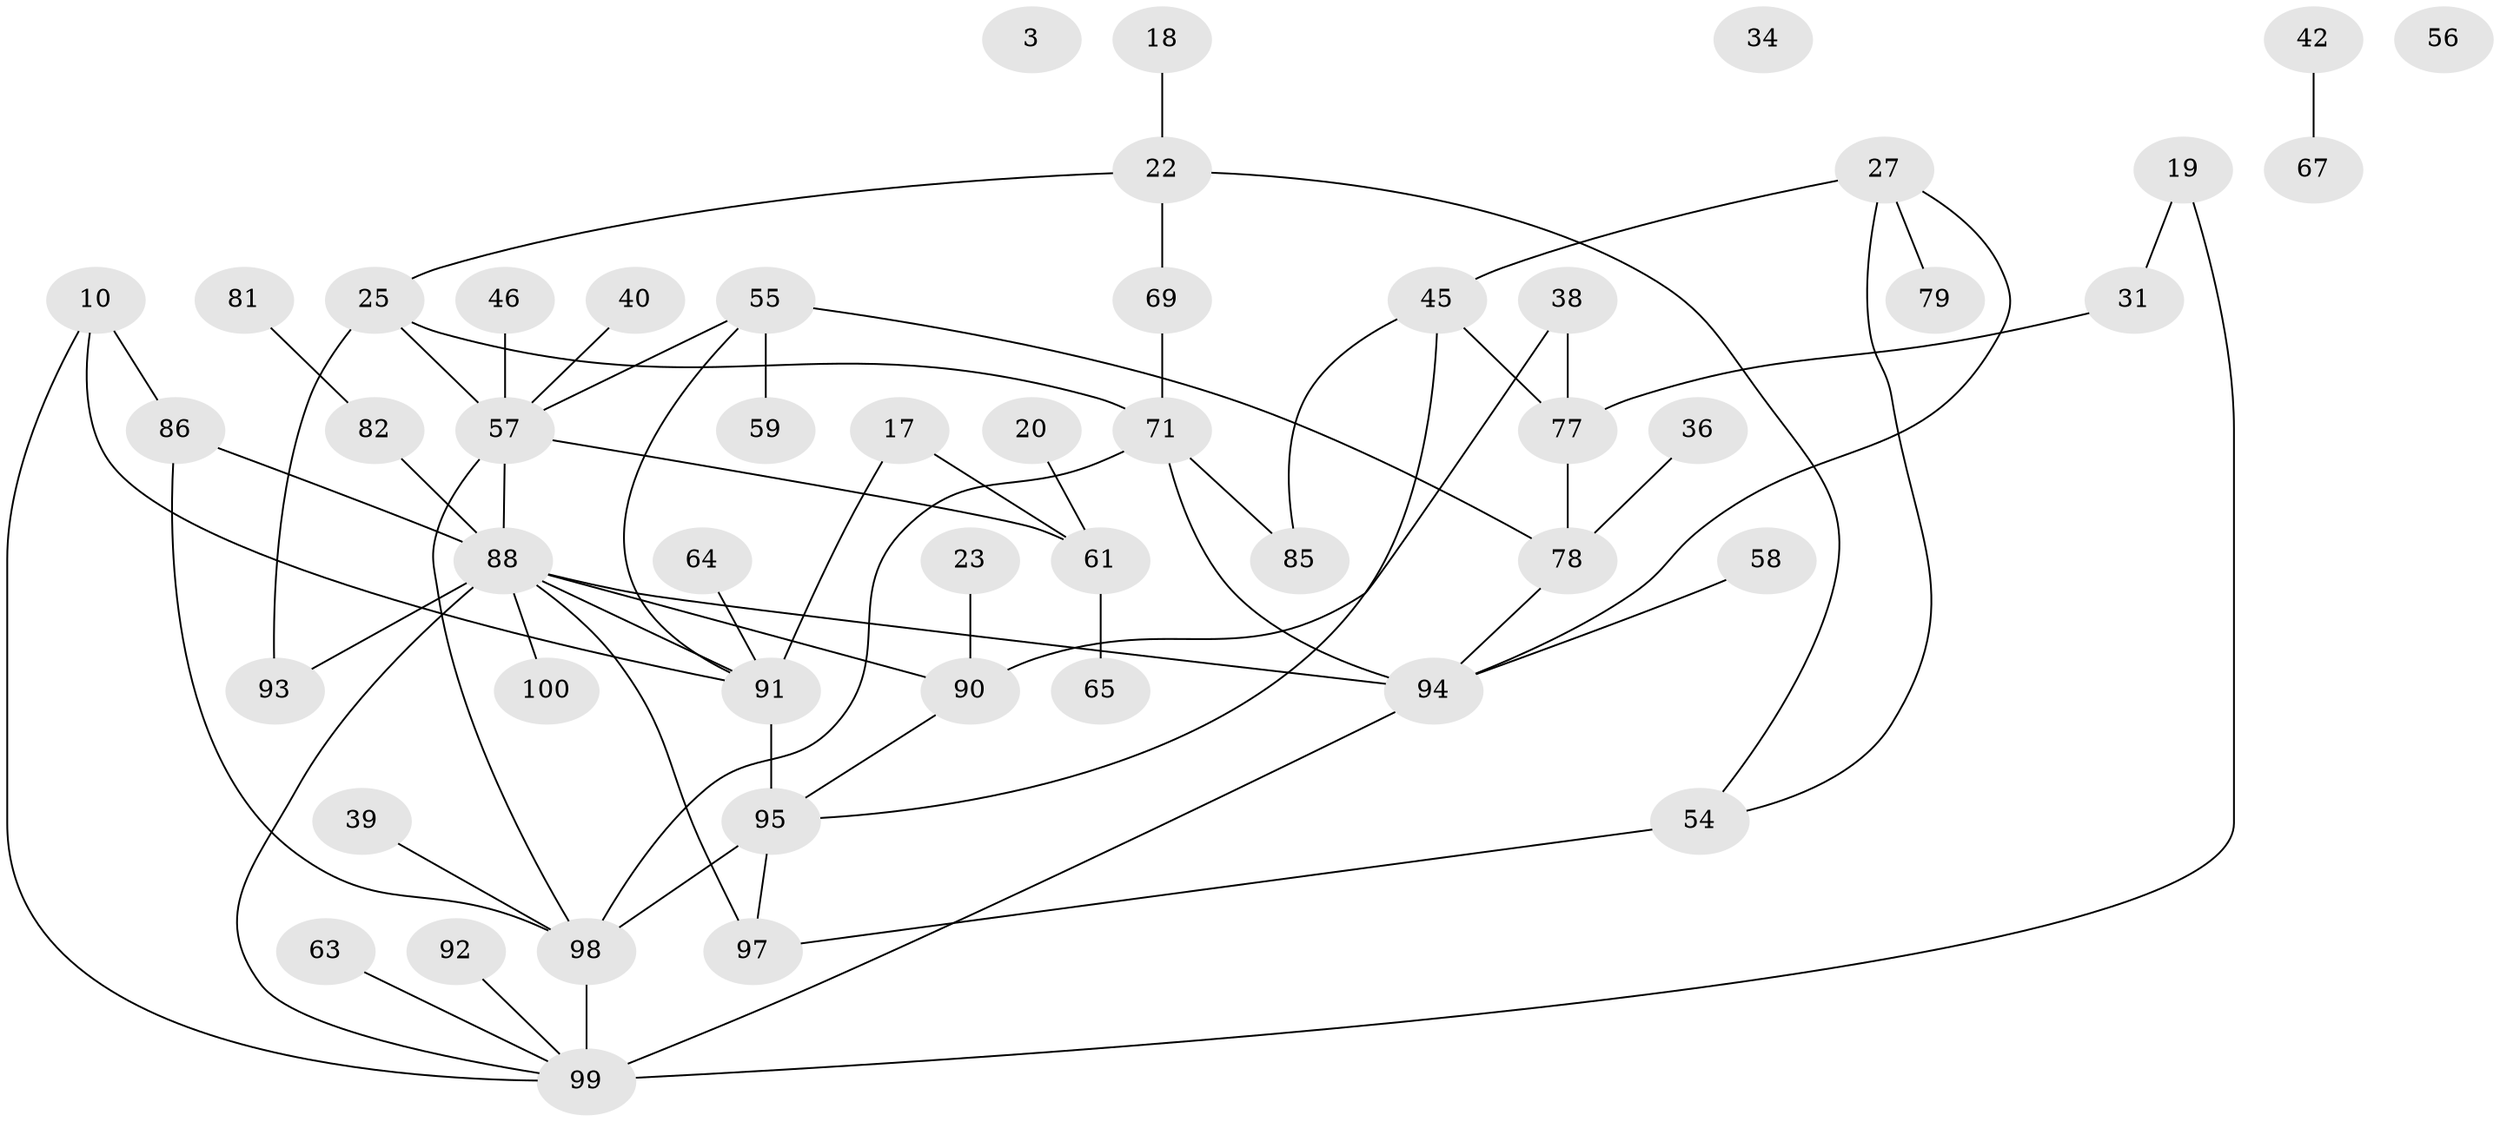 // original degree distribution, {2: 0.26, 3: 0.23, 0: 0.03, 8: 0.01, 6: 0.02, 4: 0.18, 1: 0.2, 5: 0.07}
// Generated by graph-tools (version 1.1) at 2025/40/03/09/25 04:40:05]
// undirected, 50 vertices, 67 edges
graph export_dot {
graph [start="1"]
  node [color=gray90,style=filled];
  3;
  10;
  17;
  18;
  19;
  20;
  22;
  23;
  25;
  27;
  31;
  34;
  36;
  38;
  39;
  40;
  42;
  45;
  46;
  54;
  55 [super="+41"];
  56;
  57 [super="+43+50"];
  58 [super="+9"];
  59;
  61;
  63;
  64;
  65;
  67;
  69;
  71 [super="+66"];
  77 [super="+35"];
  78 [super="+24+70"];
  79;
  81;
  82;
  85 [super="+47"];
  86 [super="+80"];
  88 [super="+44+87+72"];
  90;
  91 [super="+15"];
  92;
  93;
  94 [super="+8+53"];
  95 [super="+75"];
  97 [super="+89+84+33+26+83"];
  98 [super="+96"];
  99 [super="+1+76+73+74"];
  100;
  10 -- 86 [weight=2];
  10 -- 91;
  10 -- 99;
  17 -- 61;
  17 -- 91;
  18 -- 22;
  19 -- 31;
  19 -- 99;
  20 -- 61;
  22 -- 25;
  22 -- 54;
  22 -- 69;
  23 -- 90;
  25 -- 71;
  25 -- 93;
  25 -- 57;
  27 -- 45;
  27 -- 54;
  27 -- 79;
  27 -- 94;
  31 -- 77;
  36 -- 78;
  38 -- 77;
  38 -- 90;
  39 -- 98;
  40 -- 57;
  42 -- 67;
  45 -- 85 [weight=2];
  45 -- 95;
  45 -- 77;
  46 -- 57;
  54 -- 97 [weight=2];
  55 -- 59;
  55 -- 91;
  55 -- 78;
  55 -- 57 [weight=2];
  57 -- 98;
  57 -- 88 [weight=2];
  57 -- 61;
  58 -- 94;
  61 -- 65;
  63 -- 99;
  64 -- 91;
  69 -- 71;
  71 -- 85;
  71 -- 94 [weight=2];
  71 -- 98 [weight=2];
  77 -- 78 [weight=2];
  78 -- 94 [weight=2];
  81 -- 82;
  82 -- 88;
  86 -- 98;
  86 -- 88;
  88 -- 90;
  88 -- 94 [weight=4];
  88 -- 99;
  88 -- 100;
  88 -- 91 [weight=2];
  88 -- 93;
  88 -- 97 [weight=3];
  90 -- 95;
  91 -- 95;
  92 -- 99;
  94 -- 99;
  95 -- 98;
  95 -- 97;
  98 -- 99 [weight=3];
}
